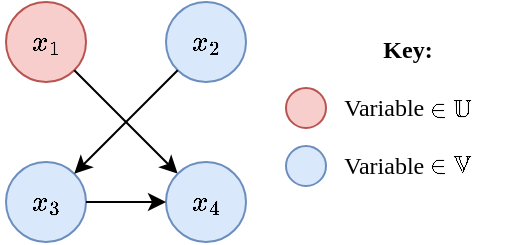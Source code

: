 <mxfile version="21.6.8" type="device">
  <diagram name="Page-1" id="d-9mGRL6aTvQhDhSjTsx">
    <mxGraphModel dx="478" dy="290" grid="1" gridSize="10" guides="1" tooltips="1" connect="1" arrows="1" fold="1" page="1" pageScale="1" pageWidth="827" pageHeight="1169" math="1" shadow="0">
      <root>
        <mxCell id="0" />
        <mxCell id="1" parent="0" />
        <mxCell id="yweXbOrhJfcLfBBhVS54-12" value="$$x_2$$" style="ellipse;whiteSpace=wrap;html=1;aspect=fixed;fillColor=#dae8fc;strokeColor=#6c8ebf;" parent="1" vertex="1">
          <mxGeometry x="160" y="40" width="40" height="40" as="geometry" />
        </mxCell>
        <mxCell id="YyBx6j8OX0uBX59bD9L7-3" value="$$x_3$$" style="ellipse;whiteSpace=wrap;html=1;aspect=fixed;fillColor=#dae8fc;strokeColor=#6c8ebf;direction=south;" parent="1" vertex="1">
          <mxGeometry x="80" y="120" width="40" height="40" as="geometry" />
        </mxCell>
        <mxCell id="YyBx6j8OX0uBX59bD9L7-4" value="$$x_1$$" style="ellipse;whiteSpace=wrap;html=1;aspect=fixed;fillColor=#f8cecc;strokeColor=#b85450;" parent="1" vertex="1">
          <mxGeometry x="80" y="40" width="40" height="40" as="geometry" />
        </mxCell>
        <mxCell id="YyBx6j8OX0uBX59bD9L7-15" value="" style="endArrow=classic;html=1;rounded=0;exitX=1;exitY=1;exitDx=0;exitDy=0;entryX=0;entryY=1;entryDx=0;entryDy=0;" parent="1" source="YyBx6j8OX0uBX59bD9L7-4" target="7tzM2_jb2_C5OTmLuj84-1" edge="1">
          <mxGeometry width="50" height="50" relative="1" as="geometry">
            <mxPoint x="130" y="130" as="sourcePoint" />
            <mxPoint x="180" y="80" as="targetPoint" />
          </mxGeometry>
        </mxCell>
        <mxCell id="_n0w2lVvms9sdLICCWW7-1" value="&lt;font face=&quot;cmr&quot;&gt;&lt;b&gt;Key:&lt;br&gt;&lt;/b&gt;&lt;br&gt;Variable \( \in \mathbb{U}\)&lt;br&gt;&lt;br&gt;Variable \( \in \mathbb{V}\)&lt;br&gt;&lt;br&gt;&lt;/font&gt;" style="text;html=1;strokeColor=none;fillColor=none;align=center;verticalAlign=middle;whiteSpace=wrap;rounded=0;" parent="1" vertex="1">
          <mxGeometry x="231" y="40" width="100" height="120" as="geometry" />
        </mxCell>
        <mxCell id="_n0w2lVvms9sdLICCWW7-2" value="" style="ellipse;whiteSpace=wrap;html=1;aspect=fixed;fillColor=#f8cecc;strokeColor=#b85450;" parent="1" vertex="1">
          <mxGeometry x="220" y="83" width="20" height="20" as="geometry" />
        </mxCell>
        <mxCell id="_n0w2lVvms9sdLICCWW7-3" value="" style="ellipse;whiteSpace=wrap;html=1;aspect=fixed;fillColor=#dae8fc;strokeColor=#6c8ebf;" parent="1" vertex="1">
          <mxGeometry x="220" y="112" width="20" height="20" as="geometry" />
        </mxCell>
        <mxCell id="7tzM2_jb2_C5OTmLuj84-1" value="$$x_4$$" style="ellipse;whiteSpace=wrap;html=1;aspect=fixed;fillColor=#dae8fc;strokeColor=#6c8ebf;direction=south;" vertex="1" parent="1">
          <mxGeometry x="160" y="120" width="40" height="40" as="geometry" />
        </mxCell>
        <mxCell id="7tzM2_jb2_C5OTmLuj84-6" value="" style="endArrow=classic;html=1;rounded=0;exitX=0;exitY=1;exitDx=0;exitDy=0;entryX=0;entryY=0;entryDx=0;entryDy=0;" edge="1" parent="1" source="yweXbOrhJfcLfBBhVS54-12" target="YyBx6j8OX0uBX59bD9L7-3">
          <mxGeometry width="50" height="50" relative="1" as="geometry">
            <mxPoint x="190" y="90" as="sourcePoint" />
            <mxPoint x="190" y="110" as="targetPoint" />
          </mxGeometry>
        </mxCell>
        <mxCell id="7tzM2_jb2_C5OTmLuj84-8" value="" style="endArrow=classic;html=1;rounded=0;exitX=0.5;exitY=0;exitDx=0;exitDy=0;entryX=0.5;entryY=1;entryDx=0;entryDy=0;" edge="1" parent="1" source="YyBx6j8OX0uBX59bD9L7-3" target="7tzM2_jb2_C5OTmLuj84-1">
          <mxGeometry width="50" height="50" relative="1" as="geometry">
            <mxPoint x="160" y="190" as="sourcePoint" />
            <mxPoint x="200" y="190" as="targetPoint" />
          </mxGeometry>
        </mxCell>
      </root>
    </mxGraphModel>
  </diagram>
</mxfile>
